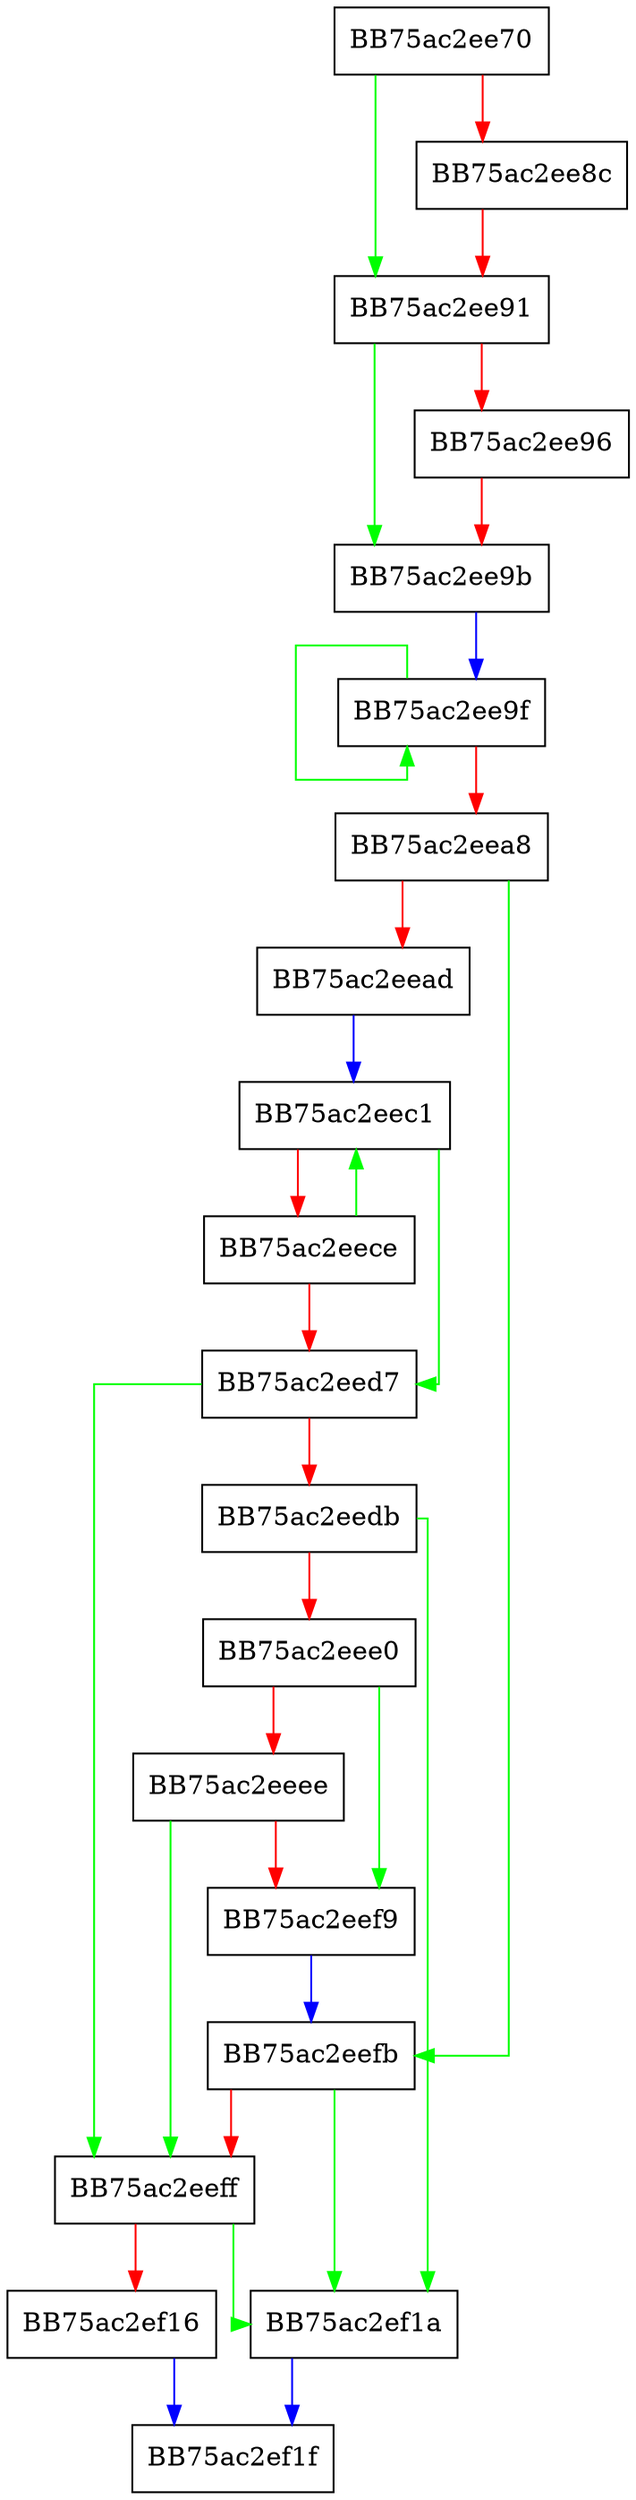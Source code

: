 digraph GetDevicePathFromPath {
  node [shape="box"];
  graph [splines=ortho];
  BB75ac2ee70 -> BB75ac2ee91 [color="green"];
  BB75ac2ee70 -> BB75ac2ee8c [color="red"];
  BB75ac2ee8c -> BB75ac2ee91 [color="red"];
  BB75ac2ee91 -> BB75ac2ee9b [color="green"];
  BB75ac2ee91 -> BB75ac2ee96 [color="red"];
  BB75ac2ee96 -> BB75ac2ee9b [color="red"];
  BB75ac2ee9b -> BB75ac2ee9f [color="blue"];
  BB75ac2ee9f -> BB75ac2ee9f [color="green"];
  BB75ac2ee9f -> BB75ac2eea8 [color="red"];
  BB75ac2eea8 -> BB75ac2eefb [color="green"];
  BB75ac2eea8 -> BB75ac2eead [color="red"];
  BB75ac2eead -> BB75ac2eec1 [color="blue"];
  BB75ac2eec1 -> BB75ac2eed7 [color="green"];
  BB75ac2eec1 -> BB75ac2eece [color="red"];
  BB75ac2eece -> BB75ac2eec1 [color="green"];
  BB75ac2eece -> BB75ac2eed7 [color="red"];
  BB75ac2eed7 -> BB75ac2eeff [color="green"];
  BB75ac2eed7 -> BB75ac2eedb [color="red"];
  BB75ac2eedb -> BB75ac2ef1a [color="green"];
  BB75ac2eedb -> BB75ac2eee0 [color="red"];
  BB75ac2eee0 -> BB75ac2eef9 [color="green"];
  BB75ac2eee0 -> BB75ac2eeee [color="red"];
  BB75ac2eeee -> BB75ac2eeff [color="green"];
  BB75ac2eeee -> BB75ac2eef9 [color="red"];
  BB75ac2eef9 -> BB75ac2eefb [color="blue"];
  BB75ac2eefb -> BB75ac2ef1a [color="green"];
  BB75ac2eefb -> BB75ac2eeff [color="red"];
  BB75ac2eeff -> BB75ac2ef1a [color="green"];
  BB75ac2eeff -> BB75ac2ef16 [color="red"];
  BB75ac2ef16 -> BB75ac2ef1f [color="blue"];
  BB75ac2ef1a -> BB75ac2ef1f [color="blue"];
}